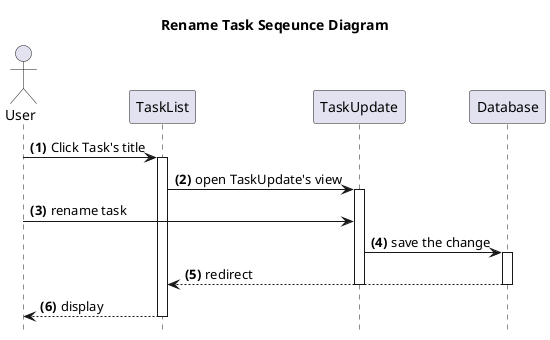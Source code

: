 @startuml
title **Rename Task** Seqeunce Diagram
hide footbox
Actor User
autonumber "<b>(0)"
User -> TaskList : Click Task's title
activate TaskList
TaskList -> TaskUpdate : open TaskUpdate's view
activate TaskUpdate
User -> TaskUpdate : rename task
TaskUpdate -> Database : save the change
activate Database
Database --> TaskList : redirect
deactivate Database
deactivate TaskUpdate
TaskList --> User : display
deactivate TaskList
@enduml
